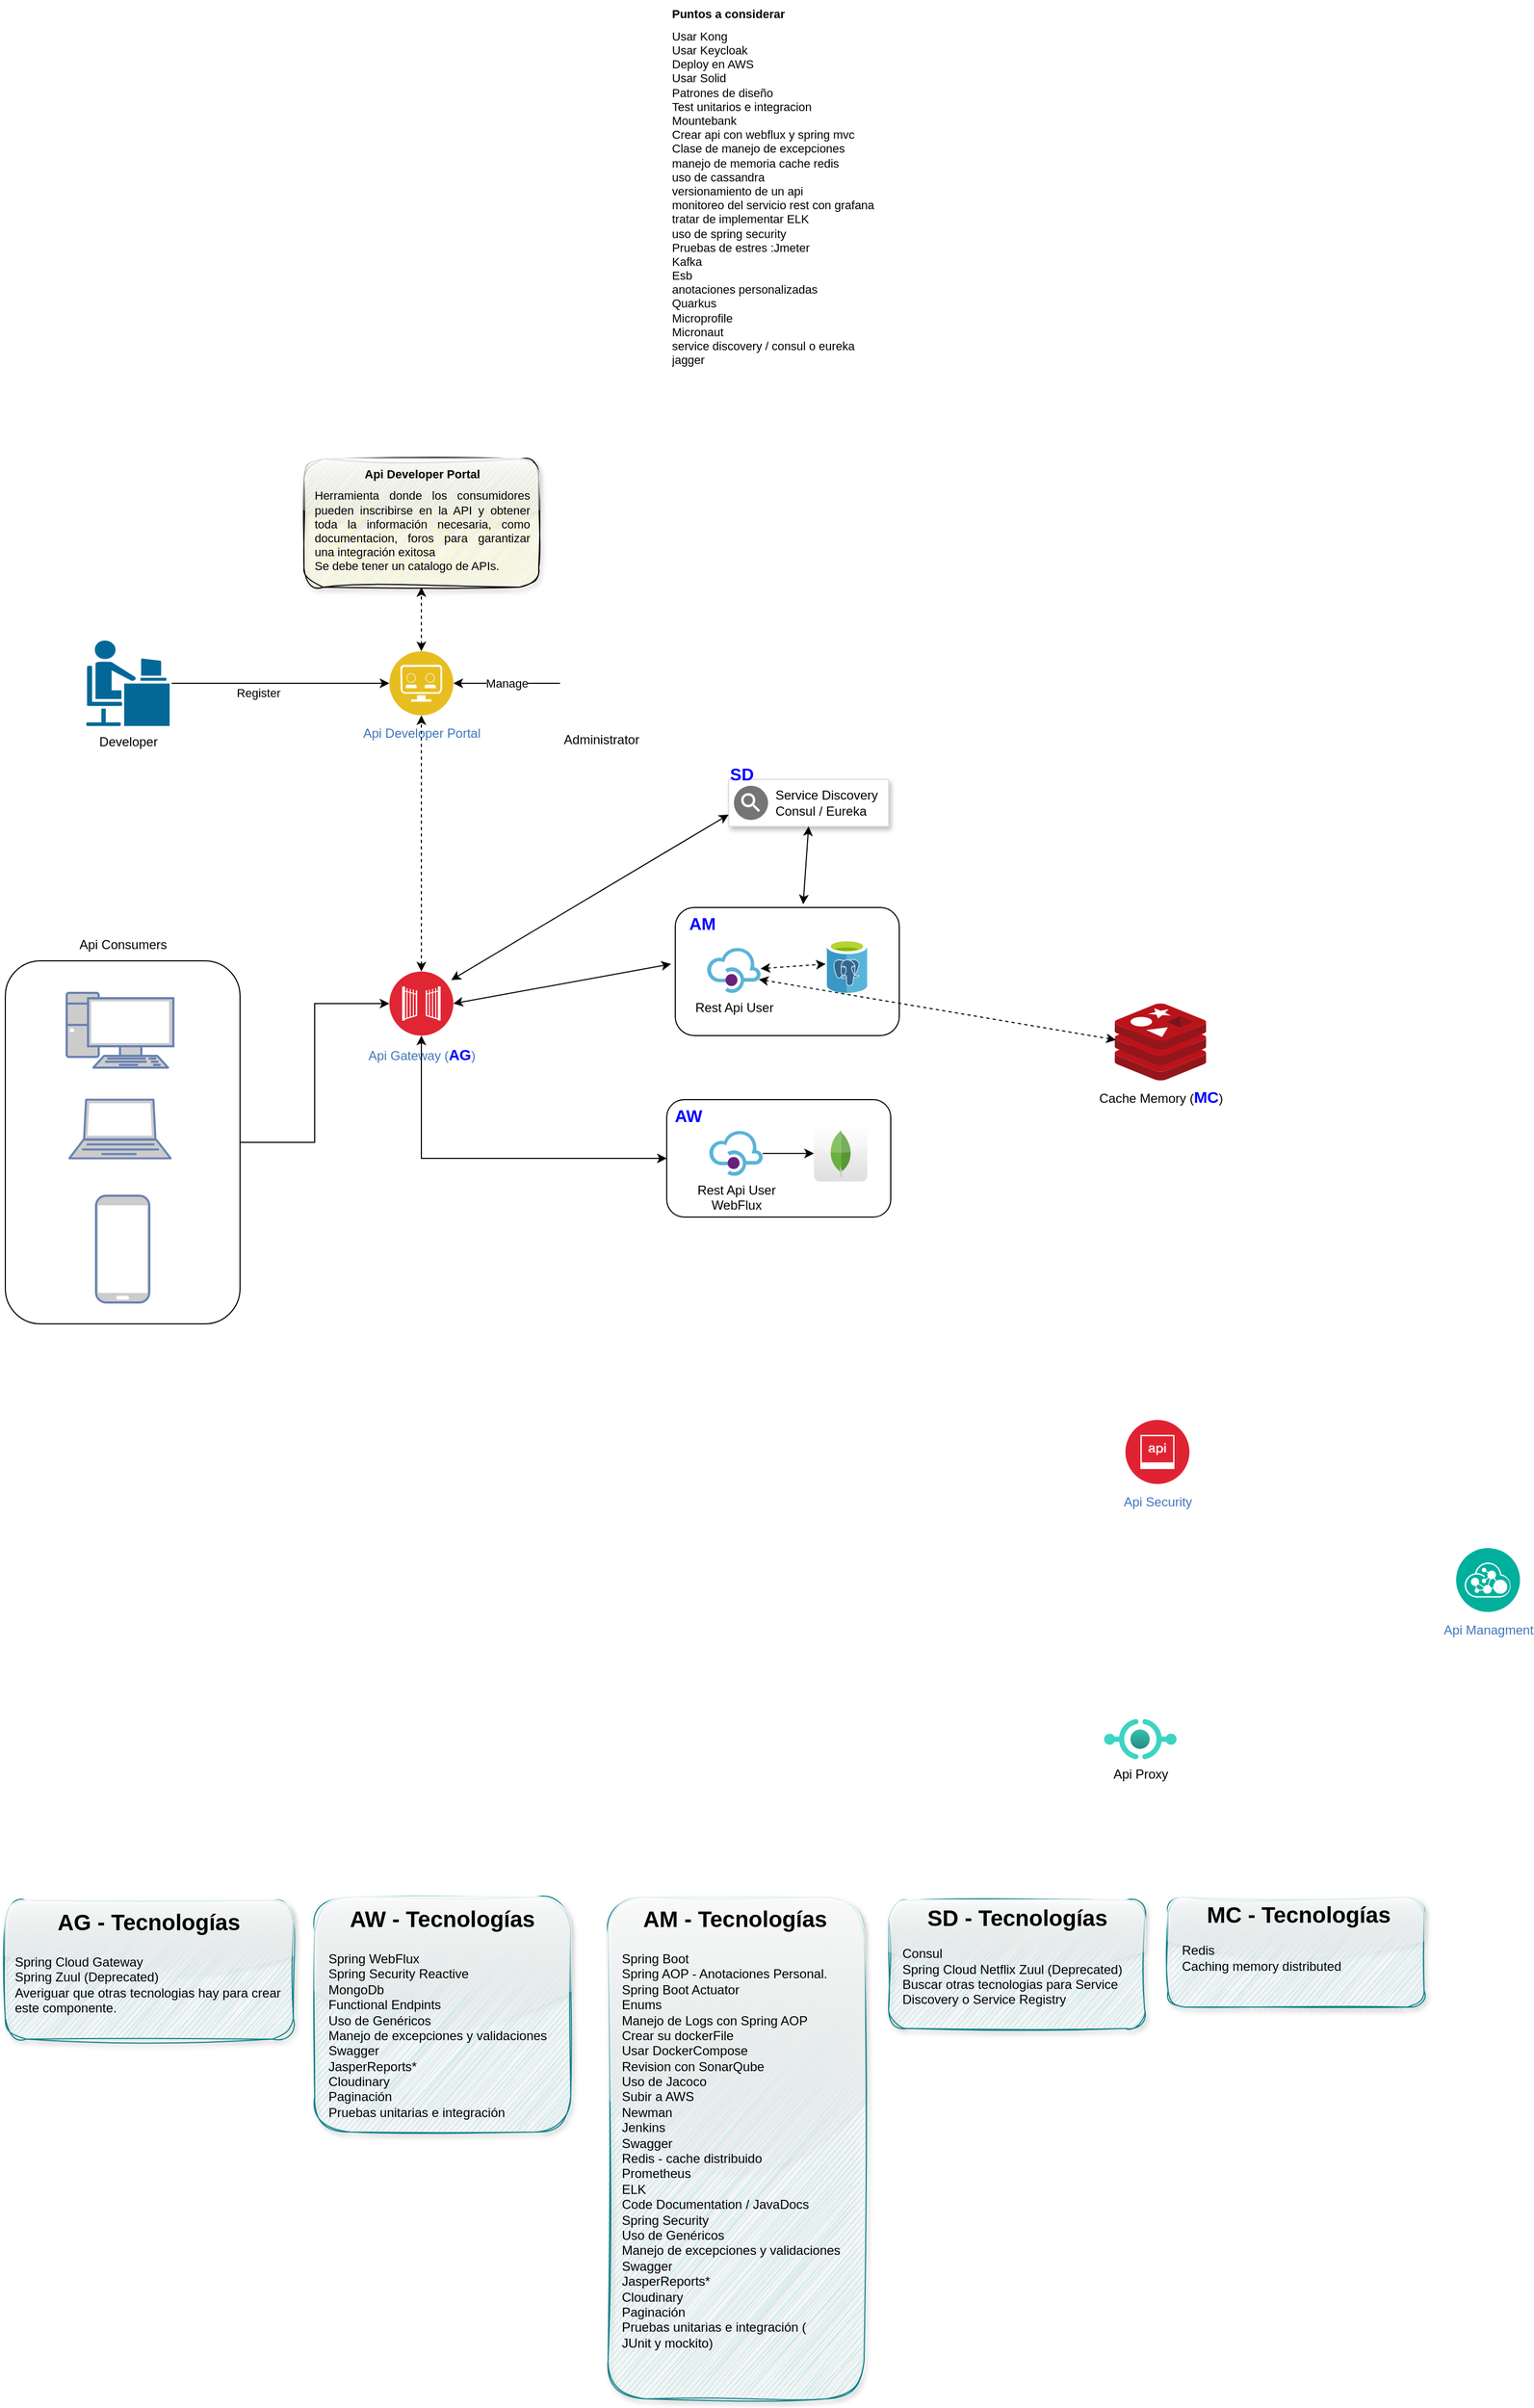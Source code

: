 <mxfile version="21.2.3" type="github">
  <diagram name="ArchitectureV1" id="oroSco3110j-UN6hGCNr">
    <mxGraphModel dx="1466" dy="2458" grid="1" gridSize="10" guides="1" tooltips="1" connect="1" arrows="1" fold="1" page="1" pageScale="1" pageWidth="2336" pageHeight="1654" math="0" shadow="0">
      <root>
        <mxCell id="0" />
        <mxCell id="1" parent="0" />
        <mxCell id="qaMLXtn1jEf3AD-3eZb_-25" value="" style="rounded=1;whiteSpace=wrap;html=1;fillColor=none;" parent="1" vertex="1">
          <mxGeometry x="648" y="-210" width="210" height="120" as="geometry" />
        </mxCell>
        <mxCell id="qaMLXtn1jEf3AD-3eZb_-27" value="" style="rounded=1;whiteSpace=wrap;html=1;fillColor=none;" parent="1" vertex="1">
          <mxGeometry x="640" y="-30" width="210" height="110" as="geometry" />
        </mxCell>
        <mxCell id="qaMLXtn1jEf3AD-3eZb_-17" style="edgeStyle=orthogonalEdgeStyle;rounded=0;orthogonalLoop=1;jettySize=auto;html=1;entryX=0;entryY=0.5;entryDx=0;entryDy=0;" parent="1" source="qaMLXtn1jEf3AD-3eZb_-14" target="qaMLXtn1jEf3AD-3eZb_-11" edge="1">
          <mxGeometry relative="1" as="geometry" />
        </mxCell>
        <mxCell id="qaMLXtn1jEf3AD-3eZb_-14" value="" style="rounded=1;whiteSpace=wrap;html=1;fillColor=none;" parent="1" vertex="1">
          <mxGeometry x="20" y="-160" width="220" height="340" as="geometry" />
        </mxCell>
        <mxCell id="0xplG7eCiTCj73ZMytgB-2" value="Rest Api User" style="image;sketch=0;aspect=fixed;html=1;points=[];align=center;fontSize=12;image=img/lib/mscae/API_Management.svg;" parent="1" vertex="1">
          <mxGeometry x="678" y="-172" width="50" height="42" as="geometry" />
        </mxCell>
        <mxCell id="0xplG7eCiTCj73ZMytgB-3" value="Api Developer Portal" style="image;aspect=fixed;perimeter=ellipsePerimeter;html=1;align=center;shadow=0;dashed=0;fontColor=#4277BB;labelBackgroundColor=default;fontSize=12;spacingTop=3;image=img/lib/ibm/applications/api_developer_portal.svg;" parent="1" vertex="1">
          <mxGeometry x="380" y="-450" width="60" height="60" as="geometry" />
        </mxCell>
        <mxCell id="0xplG7eCiTCj73ZMytgB-4" value="Api Managment" style="image;aspect=fixed;perimeter=ellipsePerimeter;html=1;align=center;shadow=0;dashed=0;fontColor=#4277BB;labelBackgroundColor=default;fontSize=12;spacingTop=3;image=img/lib/ibm/management/api_management.svg;" parent="1" vertex="1">
          <mxGeometry x="1380" y="390" width="60" height="60" as="geometry" />
        </mxCell>
        <mxCell id="0xplG7eCiTCj73ZMytgB-5" value="Api Security" style="image;aspect=fixed;perimeter=ellipsePerimeter;html=1;align=center;shadow=0;dashed=0;fontColor=#4277BB;labelBackgroundColor=default;fontSize=12;spacingTop=3;image=img/lib/ibm/security/api_security.svg;" parent="1" vertex="1">
          <mxGeometry x="1070" y="270" width="60" height="60" as="geometry" />
        </mxCell>
        <mxCell id="0xplG7eCiTCj73ZMytgB-6" value="Api Proxy" style="image;aspect=fixed;html=1;points=[];align=center;fontSize=12;image=img/lib/azure2/other/API_Proxy.svg;" parent="1" vertex="1">
          <mxGeometry x="1050" y="550" width="68" height="38" as="geometry" />
        </mxCell>
        <mxCell id="0xplG7eCiTCj73ZMytgB-11" value="&lt;h1 style=&quot;font-size: 11px;&quot;&gt;&lt;span style=&quot;background-color: initial; font-weight: normal;&quot;&gt;&lt;br&gt;&lt;/span&gt;&lt;/h1&gt;&lt;h1 style=&quot;text-align: center; font-size: 11px;&quot;&gt;&lt;span style=&quot;background-color: initial;&quot;&gt;Api Developer Portal&lt;/span&gt;&lt;br&gt;&lt;/h1&gt;&lt;div style=&quot;text-align: justify; font-size: 11px;&quot;&gt;Herramienta donde los consumidores pueden inscribirse en la API y obtener toda la información necesaria, como documentacion, foros para garantizar una integración exitosa&lt;/div&gt;&lt;div style=&quot;text-align: justify; font-size: 11px;&quot;&gt;Se debe tener un catalogo de APIs.&lt;/div&gt;" style="text;html=1;strokeColor=default;fillColor=#FFFF99;spacing=5;spacingTop=-30;whiteSpace=wrap;overflow=hidden;rounded=1;fontSize=11;glass=1;gradientColor=none;shadow=1;sketch=1;curveFitting=1;jiggle=2;spacingLeft=5;spacingRight=5;" parent="1" vertex="1">
          <mxGeometry x="300" y="-630" width="220" height="120" as="geometry" />
        </mxCell>
        <mxCell id="0xplG7eCiTCj73ZMytgB-13" value="&lt;h1 style=&quot;font-size: 11px;&quot;&gt;Puntos a considerar&lt;/h1&gt;&lt;div&gt;Usar Kong&lt;/div&gt;&lt;div&gt;Usar Keycloak&lt;/div&gt;&lt;div&gt;Deploy en AWS&lt;/div&gt;&lt;div&gt;Usar Solid&lt;/div&gt;&lt;div&gt;Patrones de diseño&lt;/div&gt;&lt;div&gt;Test unitarios e integracion&lt;/div&gt;&lt;div&gt;Mountebank&lt;/div&gt;&lt;div&gt;Crear api con webflux y spring mvc&lt;/div&gt;&lt;div&gt;Clase de manejo de excepciones&lt;/div&gt;&lt;div&gt;manejo de memoria cache redis&lt;/div&gt;&lt;div&gt;uso de cassandra&lt;/div&gt;&lt;div&gt;versionamiento de un api&lt;/div&gt;&lt;div&gt;monitoreo del servicio rest con grafana&lt;/div&gt;&lt;div&gt;tratar de implementar ELK&lt;/div&gt;&lt;div&gt;uso de spring security&lt;/div&gt;&lt;div&gt;Pruebas de estres :Jmeter&lt;/div&gt;&lt;div&gt;Kafka&lt;/div&gt;&lt;div&gt;Esb&lt;/div&gt;&lt;div&gt;anotaciones personalizadas&lt;/div&gt;&lt;div&gt;Quarkus&lt;/div&gt;&lt;div&gt;Microprofile&lt;/div&gt;&lt;div&gt;Micronaut&lt;/div&gt;&lt;div&gt;service discovery / consul o eureka&lt;/div&gt;&lt;div&gt;ja&lt;span style=&quot;background-color: initial;&quot;&gt;gger&lt;/span&gt;&lt;/div&gt;" style="text;html=1;strokeColor=none;fillColor=none;spacing=5;spacingTop=-20;whiteSpace=wrap;overflow=hidden;rounded=0;fontSize=11;" parent="1" vertex="1">
          <mxGeometry x="640" y="-1050" width="210" height="380" as="geometry" />
        </mxCell>
        <mxCell id="hXSa_8uIZ4iLDt3UTee9-5" value="" style="edgeStyle=orthogonalEdgeStyle;rounded=0;orthogonalLoop=1;jettySize=auto;html=1;" parent="1" source="hXSa_8uIZ4iLDt3UTee9-3" target="hXSa_8uIZ4iLDt3UTee9-4" edge="1">
          <mxGeometry relative="1" as="geometry" />
        </mxCell>
        <mxCell id="hXSa_8uIZ4iLDt3UTee9-3" value="Rest Api User &lt;br&gt;WebFlux" style="image;sketch=0;aspect=fixed;html=1;points=[];align=center;fontSize=12;image=img/lib/mscae/API_Management.svg;" parent="1" vertex="1">
          <mxGeometry x="680" y="-0.6" width="50" height="42" as="geometry" />
        </mxCell>
        <mxCell id="hXSa_8uIZ4iLDt3UTee9-4" value="" style="dashed=0;outlineConnect=0;html=1;align=center;labelPosition=center;verticalLabelPosition=bottom;verticalAlign=top;shape=mxgraph.webicons.mongodb;gradientColor=#DFDEDE" parent="1" vertex="1">
          <mxGeometry x="778" y="-5.8" width="50" height="52.4" as="geometry" />
        </mxCell>
        <mxCell id="hXSa_8uIZ4iLDt3UTee9-6" value="" style="image;sketch=0;aspect=fixed;html=1;points=[];align=center;fontSize=12;image=img/lib/mscae/Azure_Database_for_PostgreSQL_servers.svg;" parent="1" vertex="1">
          <mxGeometry x="790" y="-180" width="38" height="50" as="geometry" />
        </mxCell>
        <mxCell id="hXSa_8uIZ4iLDt3UTee9-8" value="&lt;h1&gt;&amp;nbsp; &amp;nbsp;&lt;font style=&quot;font-size: 21px;&quot;&gt;AW - Tecnologías&lt;/font&gt;&lt;/h1&gt;&lt;div&gt;Spring WebFlux&lt;/div&gt;&lt;div&gt;Spring Security Reactive&lt;/div&gt;&lt;div&gt;MongoDb&lt;/div&gt;&lt;div&gt;Functional Endpints&lt;/div&gt;&lt;div&gt;Uso de Genéricos&amp;nbsp;&lt;/div&gt;&lt;div&gt;Manejo de excepciones y validaciones&lt;/div&gt;&lt;div&gt;Swagger&lt;/div&gt;&lt;div&gt;JasperReports*&lt;/div&gt;&lt;div&gt;Cloudinary&amp;nbsp;&lt;/div&gt;&lt;div&gt;Paginación&lt;/div&gt;&lt;div&gt;Pruebas unitarias e integración&amp;nbsp;&lt;/div&gt;&lt;div&gt;&lt;br&gt;&lt;/div&gt;&lt;div&gt;&lt;br&gt;&lt;/div&gt;" style="text;html=1;strokeColor=#0e8088;fillColor=#b0e3e6;spacing=5;spacingTop=-20;whiteSpace=wrap;overflow=hidden;rounded=1;glass=1;shadow=1;sketch=1;curveFitting=1;jiggle=2;labelBackgroundColor=none;labelBorderColor=none;spacingLeft=8;" parent="1" vertex="1">
          <mxGeometry x="310" y="717" width="240" height="220" as="geometry" />
        </mxCell>
        <mxCell id="hXSa_8uIZ4iLDt3UTee9-16" value="Cache Memory (&lt;font style=&quot;font-size: 15px;&quot; color=&quot;#0000ff&quot;&gt;&lt;b&gt;MC&lt;/b&gt;&lt;/font&gt;)" style="image;sketch=0;aspect=fixed;html=1;points=[];align=center;fontSize=12;image=img/lib/mscae/Cache_Redis_Product.svg;" parent="1" vertex="1">
          <mxGeometry x="1060" y="-120" width="85.71" height="72" as="geometry" />
        </mxCell>
        <mxCell id="hXSa_8uIZ4iLDt3UTee9-21" value="" style="fontColor=#0066CC;verticalAlign=top;verticalLabelPosition=bottom;labelPosition=center;align=center;html=1;outlineConnect=0;fillColor=#CCCCCC;strokeColor=#6881B3;gradientColor=none;gradientDirection=north;strokeWidth=2;shape=mxgraph.networks.pc;" parent="1" vertex="1">
          <mxGeometry x="77.5" y="-130" width="100" height="70" as="geometry" />
        </mxCell>
        <mxCell id="hXSa_8uIZ4iLDt3UTee9-22" value="" style="fontColor=#0066CC;verticalAlign=top;verticalLabelPosition=bottom;labelPosition=center;align=center;html=1;outlineConnect=0;fillColor=#CCCCCC;strokeColor=#6881B3;gradientColor=none;gradientDirection=north;strokeWidth=2;shape=mxgraph.networks.laptop;" parent="1" vertex="1">
          <mxGeometry x="80" y="-30" width="95" height="55" as="geometry" />
        </mxCell>
        <mxCell id="hXSa_8uIZ4iLDt3UTee9-30" value="" style="fontColor=#0066CC;verticalAlign=top;verticalLabelPosition=bottom;labelPosition=center;align=center;html=1;outlineConnect=0;fillColor=#CCCCCC;strokeColor=#6881B3;gradientColor=none;gradientDirection=north;strokeWidth=2;shape=mxgraph.networks.mobile;" parent="1" vertex="1">
          <mxGeometry x="105" y="60" width="50" height="100" as="geometry" />
        </mxCell>
        <mxCell id="qaMLXtn1jEf3AD-3eZb_-3" style="edgeStyle=orthogonalEdgeStyle;rounded=0;orthogonalLoop=1;jettySize=auto;html=1;entryX=0;entryY=0.5;entryDx=0;entryDy=0;" parent="1" source="qaMLXtn1jEf3AD-3eZb_-1" target="0xplG7eCiTCj73ZMytgB-3" edge="1">
          <mxGeometry relative="1" as="geometry" />
        </mxCell>
        <mxCell id="qaMLXtn1jEf3AD-3eZb_-7" value="Register" style="edgeLabel;html=1;align=center;verticalAlign=middle;resizable=0;points=[];" parent="qaMLXtn1jEf3AD-3eZb_-3" vertex="1" connectable="0">
          <mxGeometry x="-0.217" y="3" relative="1" as="geometry">
            <mxPoint x="1" y="12" as="offset" />
          </mxGeometry>
        </mxCell>
        <mxCell id="qaMLXtn1jEf3AD-3eZb_-1" value="Developer" style="shape=mxgraph.cisco.people.androgenous_person;html=1;pointerEvents=1;dashed=0;fillColor=#036897;strokeColor=#ffffff;strokeWidth=2;verticalLabelPosition=bottom;verticalAlign=top;align=center;outlineConnect=0;" parent="1" vertex="1">
          <mxGeometry x="95" y="-461" width="80" height="82" as="geometry" />
        </mxCell>
        <mxCell id="qaMLXtn1jEf3AD-3eZb_-6" value="Manage" style="edgeStyle=orthogonalEdgeStyle;rounded=0;orthogonalLoop=1;jettySize=auto;html=1;" parent="1" source="qaMLXtn1jEf3AD-3eZb_-2" target="0xplG7eCiTCj73ZMytgB-3" edge="1">
          <mxGeometry relative="1" as="geometry" />
        </mxCell>
        <mxCell id="qaMLXtn1jEf3AD-3eZb_-2" value="Administrator" style="shape=image;html=1;verticalAlign=top;verticalLabelPosition=bottom;labelBackgroundColor=none;imageAspect=0;aspect=fixed;image=https://cdn3.iconfinder.com/data/icons/49handdrawing/128x128/user-admin.png;whiteSpace=wrap;labelBorderColor=none;" parent="1" vertex="1">
          <mxGeometry x="540" y="-459" width="78" height="78" as="geometry" />
        </mxCell>
        <mxCell id="qaMLXtn1jEf3AD-3eZb_-10" value="" style="html=1;labelBackgroundColor=#ffffff;startArrow=classic;startFill=1;startSize=6;endArrow=classic;endFill=1;endSize=6;jettySize=auto;orthogonalLoop=1;strokeWidth=1;dashed=1;fontSize=14;rounded=0;entryX=0.5;entryY=1;entryDx=0;entryDy=0;exitX=0.5;exitY=0;exitDx=0;exitDy=0;" parent="1" source="0xplG7eCiTCj73ZMytgB-3" target="0xplG7eCiTCj73ZMytgB-11" edge="1">
          <mxGeometry width="60" height="60" relative="1" as="geometry">
            <mxPoint x="370" y="-450" as="sourcePoint" />
            <mxPoint x="430" y="-510" as="targetPoint" />
          </mxGeometry>
        </mxCell>
        <mxCell id="qaMLXtn1jEf3AD-3eZb_-11" value="Api Gateway (&lt;font size=&quot;1&quot; color=&quot;#0000ff&quot;&gt;&lt;b style=&quot;font-size: 14px;&quot;&gt;AG&lt;/b&gt;&lt;/font&gt;)" style="image;aspect=fixed;perimeter=ellipsePerimeter;html=1;align=center;shadow=0;dashed=0;fontColor=#4277BB;labelBackgroundColor=default;fontSize=12;spacingTop=3;image=img/lib/ibm/security/gateway.svg;" parent="1" vertex="1">
          <mxGeometry x="380" y="-150" width="60" height="60" as="geometry" />
        </mxCell>
        <mxCell id="qaMLXtn1jEf3AD-3eZb_-12" value="" style="html=1;labelBackgroundColor=#ffffff;startArrow=classic;startFill=1;startSize=6;endArrow=classic;endFill=1;endSize=6;jettySize=auto;orthogonalLoop=1;strokeWidth=1;dashed=1;fontSize=14;rounded=0;entryX=0.5;entryY=1;entryDx=0;entryDy=0;exitX=0.5;exitY=0;exitDx=0;exitDy=0;" parent="1" source="qaMLXtn1jEf3AD-3eZb_-11" target="0xplG7eCiTCj73ZMytgB-3" edge="1">
          <mxGeometry width="60" height="60" relative="1" as="geometry">
            <mxPoint x="420" y="-319" as="sourcePoint" />
            <mxPoint x="420" y="-370" as="targetPoint" />
          </mxGeometry>
        </mxCell>
        <mxCell id="qaMLXtn1jEf3AD-3eZb_-16" value="Api Consumers" style="text;html=1;align=center;verticalAlign=middle;resizable=0;points=[];autosize=1;strokeColor=none;fillColor=none;" parent="1" vertex="1">
          <mxGeometry x="75" y="-190" width="110" height="30" as="geometry" />
        </mxCell>
        <mxCell id="qaMLXtn1jEf3AD-3eZb_-23" value="" style="html=1;labelBackgroundColor=#ffffff;startArrow=classic;startFill=1;startSize=6;endArrow=classic;endFill=1;endSize=6;jettySize=auto;orthogonalLoop=1;strokeWidth=1;dashed=1;fontSize=14;rounded=0;entryX=0.012;entryY=0.473;entryDx=0;entryDy=0;entryPerimeter=0;exitX=0.966;exitY=0.699;exitDx=0;exitDy=0;exitPerimeter=0;" parent="1" source="0xplG7eCiTCj73ZMytgB-2" target="hXSa_8uIZ4iLDt3UTee9-16" edge="1">
          <mxGeometry width="60" height="60" relative="1" as="geometry">
            <mxPoint x="632" y="-119" as="sourcePoint" />
            <mxPoint x="790" y="-145" as="targetPoint" />
            <Array as="points" />
          </mxGeometry>
        </mxCell>
        <mxCell id="qaMLXtn1jEf3AD-3eZb_-31" value="" style="endArrow=classic;startArrow=classic;html=1;rounded=0;exitX=1;exitY=0.5;exitDx=0;exitDy=0;entryX=-0.019;entryY=0.442;entryDx=0;entryDy=0;entryPerimeter=0;" parent="1" source="qaMLXtn1jEf3AD-3eZb_-11" target="qaMLXtn1jEf3AD-3eZb_-25" edge="1">
          <mxGeometry width="50" height="50" relative="1" as="geometry">
            <mxPoint x="450" y="-150" as="sourcePoint" />
            <mxPoint x="500" y="-200" as="targetPoint" />
          </mxGeometry>
        </mxCell>
        <mxCell id="qaMLXtn1jEf3AD-3eZb_-32" value="" style="endArrow=classic;startArrow=classic;html=1;rounded=0;exitX=0.5;exitY=1;exitDx=0;exitDy=0;entryX=0;entryY=0.5;entryDx=0;entryDy=0;" parent="1" source="qaMLXtn1jEf3AD-3eZb_-11" target="qaMLXtn1jEf3AD-3eZb_-27" edge="1">
          <mxGeometry width="50" height="50" relative="1" as="geometry">
            <mxPoint x="390" y="-23" as="sourcePoint" />
            <mxPoint x="486" y="-40" as="targetPoint" />
            <Array as="points">
              <mxPoint x="410" y="25" />
            </Array>
          </mxGeometry>
        </mxCell>
        <mxCell id="qaMLXtn1jEf3AD-3eZb_-35" value="" style="html=1;labelBackgroundColor=#ffffff;startArrow=classic;startFill=1;startSize=6;endArrow=classic;endFill=1;endSize=6;jettySize=auto;orthogonalLoop=1;strokeWidth=1;dashed=1;fontSize=14;rounded=0;entryX=-0.026;entryY=0.46;entryDx=0;entryDy=0;entryPerimeter=0;" parent="1" source="0xplG7eCiTCj73ZMytgB-2" target="hXSa_8uIZ4iLDt3UTee9-6" edge="1">
          <mxGeometry width="60" height="60" relative="1" as="geometry">
            <mxPoint x="693" y="-300" as="sourcePoint" />
            <mxPoint x="828" y="-245" as="targetPoint" />
            <Array as="points" />
          </mxGeometry>
        </mxCell>
        <mxCell id="qaMLXtn1jEf3AD-3eZb_-36" value="&lt;h1&gt;&amp;nbsp; &amp;nbsp;&lt;font style=&quot;font-size: 21px;&quot;&gt;AM - Tecnologías&lt;/font&gt;&lt;/h1&gt;&lt;div&gt;Spring Boot&lt;/div&gt;&lt;div&gt;Spring AOP - Anotaciones Personal.&lt;/div&gt;&lt;div&gt;Spring Boot Actuator&lt;/div&gt;&lt;div&gt;Enums&lt;/div&gt;&lt;div&gt;Manejo de Logs con Spring AOP&lt;/div&gt;&lt;div&gt;Crear su dockerFile&lt;/div&gt;&lt;div&gt;Usar DockerCompose&lt;/div&gt;&lt;div&gt;Revision con SonarQube&lt;/div&gt;&lt;div&gt;Uso de Jacoco&lt;/div&gt;&lt;div&gt;Subir a AWS&lt;/div&gt;&lt;div&gt;Newman&lt;/div&gt;&lt;div&gt;Jenkins&lt;/div&gt;&lt;div&gt;Swagger&lt;/div&gt;&lt;div&gt;Redis - cache distribuido&lt;/div&gt;&lt;div&gt;Prometheus&lt;/div&gt;&lt;div&gt;ELK&lt;/div&gt;&lt;div&gt;Code Documentation / JavaDocs&lt;/div&gt;&lt;div&gt;Spring Security&lt;/div&gt;&lt;div&gt;Uso de Genéricos&amp;nbsp;&lt;/div&gt;&lt;div&gt;Manejo de excepciones y validaciones&lt;/div&gt;&lt;div&gt;Swagger&lt;/div&gt;&lt;div&gt;JasperReports*&lt;/div&gt;&lt;div&gt;Cloudinary&amp;nbsp;&lt;/div&gt;&lt;div&gt;Paginación&lt;/div&gt;&lt;div&gt;Pruebas unitarias e integración (&lt;/div&gt;JUnit y mockito&lt;span style=&quot;background-color: initial;&quot;&gt;)&lt;/span&gt;&lt;br&gt;&lt;div&gt;&lt;br&gt;&lt;/div&gt;&lt;div&gt;&lt;br&gt;&lt;/div&gt;" style="text;html=1;strokeColor=#0e8088;fillColor=#b0e3e6;spacing=5;spacingTop=-20;whiteSpace=wrap;overflow=hidden;rounded=1;glass=1;shadow=1;sketch=1;curveFitting=1;jiggle=2;labelBackgroundColor=none;labelBorderColor=none;spacingLeft=8;" parent="1" vertex="1">
          <mxGeometry x="585" y="717" width="240" height="470" as="geometry" />
        </mxCell>
        <mxCell id="kiC5Gqh52XwYXG_FM10k-1" value="" style="strokeColor=#dddddd;shadow=1;strokeWidth=1;rounded=1;absoluteArcSize=1;arcSize=2;" vertex="1" parent="1">
          <mxGeometry x="698" y="-330" width="150" height="44" as="geometry" />
        </mxCell>
        <mxCell id="kiC5Gqh52XwYXG_FM10k-2" value="Service Discovery&lt;br&gt;Consul / Eureka" style="sketch=0;dashed=0;connectable=0;html=1;fillColor=#757575;strokeColor=none;shape=mxgraph.gcp2.service_discovery;part=1;labelPosition=right;verticalLabelPosition=middle;align=left;verticalAlign=middle;spacingLeft=5;fontSize=12;" vertex="1" parent="kiC5Gqh52XwYXG_FM10k-1">
          <mxGeometry y="0.5" width="32" height="32" relative="1" as="geometry">
            <mxPoint x="5" y="-16" as="offset" />
          </mxGeometry>
        </mxCell>
        <mxCell id="kiC5Gqh52XwYXG_FM10k-3" value="" style="endArrow=classic;startArrow=classic;html=1;rounded=0;exitX=0.967;exitY=0.133;exitDx=0;exitDy=0;entryX=0;entryY=0.75;entryDx=0;entryDy=0;exitPerimeter=0;" edge="1" parent="1" source="qaMLXtn1jEf3AD-3eZb_-11" target="kiC5Gqh52XwYXG_FM10k-1">
          <mxGeometry width="50" height="50" relative="1" as="geometry">
            <mxPoint x="450" y="-110" as="sourcePoint" />
            <mxPoint x="646" y="-142" as="targetPoint" />
          </mxGeometry>
        </mxCell>
        <mxCell id="kiC5Gqh52XwYXG_FM10k-4" value="" style="endArrow=classic;startArrow=classic;html=1;rounded=0;entryX=0.5;entryY=1;entryDx=0;entryDy=0;exitX=0.571;exitY=-0.025;exitDx=0;exitDy=0;exitPerimeter=0;" edge="1" parent="1" source="qaMLXtn1jEf3AD-3eZb_-25" target="kiC5Gqh52XwYXG_FM10k-1">
          <mxGeometry width="50" height="50" relative="1" as="geometry">
            <mxPoint x="800" y="-220" as="sourcePoint" />
            <mxPoint x="730" y="-328" as="targetPoint" />
          </mxGeometry>
        </mxCell>
        <mxCell id="kiC5Gqh52XwYXG_FM10k-6" value="&lt;h1 style=&quot;font-size: 21px;&quot;&gt;&lt;font style=&quot;font-size: 21px;&quot;&gt;&amp;nbsp; &amp;nbsp; SD - Tecnologías&lt;/font&gt;&lt;/h1&gt;&lt;div style=&quot;&quot;&gt;&lt;font style=&quot;font-size: 12px;&quot;&gt;Consul&lt;/font&gt;&lt;/div&gt;&lt;div&gt;Spring Cloud Netflix Zuul (Deprecated)&lt;br&gt;&lt;/div&gt;&lt;div&gt;Buscar otras tecnologias para Service Discovery o Service Registry&lt;/div&gt;&lt;div&gt;&lt;br&gt;&lt;/div&gt;&lt;div&gt;&lt;br&gt;&lt;/div&gt;" style="text;html=1;strokeColor=#0e8088;fillColor=#b0e3e6;spacing=5;spacingTop=-20;whiteSpace=wrap;overflow=hidden;rounded=1;glass=1;shadow=1;sketch=1;curveFitting=1;jiggle=2;labelBackgroundColor=none;labelBorderColor=none;spacingLeft=8;" vertex="1" parent="1">
          <mxGeometry x="848" y="720" width="240" height="120" as="geometry" />
        </mxCell>
        <mxCell id="kiC5Gqh52XwYXG_FM10k-9" value="&lt;h1&gt;&amp;nbsp; &amp;nbsp; &amp;nbsp; &lt;font style=&quot;font-size: 21px;&quot;&gt;AG - Tecnologías&lt;/font&gt;&lt;/h1&gt;&lt;div&gt;Spring Cloud Gateway&lt;/div&gt;&lt;div&gt;Spring Zuul (Deprecated)&lt;/div&gt;&lt;div&gt;Averiguar que otras tecnologias hay para crear este componente.&lt;/div&gt;&lt;div&gt;&lt;br&gt;&lt;/div&gt;&lt;div&gt;&lt;br&gt;&lt;/div&gt;" style="text;html=1;strokeColor=#0e8088;fillColor=#b0e3e6;spacing=5;spacingTop=-20;whiteSpace=wrap;overflow=hidden;rounded=1;glass=1;shadow=1;sketch=1;curveFitting=1;jiggle=2;labelBackgroundColor=none;labelBorderColor=none;spacingLeft=4;align=left;" vertex="1" parent="1">
          <mxGeometry x="20" y="720" width="270" height="130" as="geometry" />
        </mxCell>
        <mxCell id="kiC5Gqh52XwYXG_FM10k-10" value="AW" style="text;html=1;align=center;verticalAlign=middle;resizable=0;points=[];autosize=1;strokeColor=none;fillColor=none;fontStyle=1;fontSize=16;fontColor=#0000FF;" vertex="1" parent="1">
          <mxGeometry x="635" y="-30" width="50" height="30" as="geometry" />
        </mxCell>
        <mxCell id="kiC5Gqh52XwYXG_FM10k-11" value="AM" style="text;html=1;align=center;verticalAlign=middle;resizable=0;points=[];autosize=1;strokeColor=none;fillColor=none;fontStyle=1;fontSize=16;fontColor=#0000FF;" vertex="1" parent="1">
          <mxGeometry x="648" y="-210" width="50" height="30" as="geometry" />
        </mxCell>
        <mxCell id="kiC5Gqh52XwYXG_FM10k-12" value="SD" style="text;html=1;align=center;verticalAlign=middle;resizable=0;points=[];autosize=1;strokeColor=none;fillColor=none;fontStyle=1;fontSize=16;fontColor=#0000FF;" vertex="1" parent="1">
          <mxGeometry x="685" y="-350" width="50" height="30" as="geometry" />
        </mxCell>
        <mxCell id="kiC5Gqh52XwYXG_FM10k-13" value="&lt;h1 style=&quot;font-size: 21px;&quot;&gt;&lt;font style=&quot;font-size: 21px;&quot;&gt;&amp;nbsp; &amp;nbsp; MC - Tecnologías&lt;/font&gt;&lt;/h1&gt;&lt;div style=&quot;&quot;&gt;Redis&amp;nbsp;&lt;/div&gt;&lt;div style=&quot;&quot;&gt;Caching memory distributed&lt;/div&gt;&lt;div&gt;&lt;br&gt;&lt;/div&gt;&lt;div&gt;&lt;br&gt;&lt;/div&gt;" style="text;html=1;strokeColor=#0e8088;fillColor=#b0e3e6;spacing=5;spacingTop=-20;whiteSpace=wrap;overflow=hidden;rounded=1;glass=1;shadow=1;sketch=1;curveFitting=1;jiggle=2;labelBackgroundColor=none;labelBorderColor=none;spacingLeft=8;" vertex="1" parent="1">
          <mxGeometry x="1110" y="717" width="240" height="103" as="geometry" />
        </mxCell>
      </root>
    </mxGraphModel>
  </diagram>
</mxfile>
